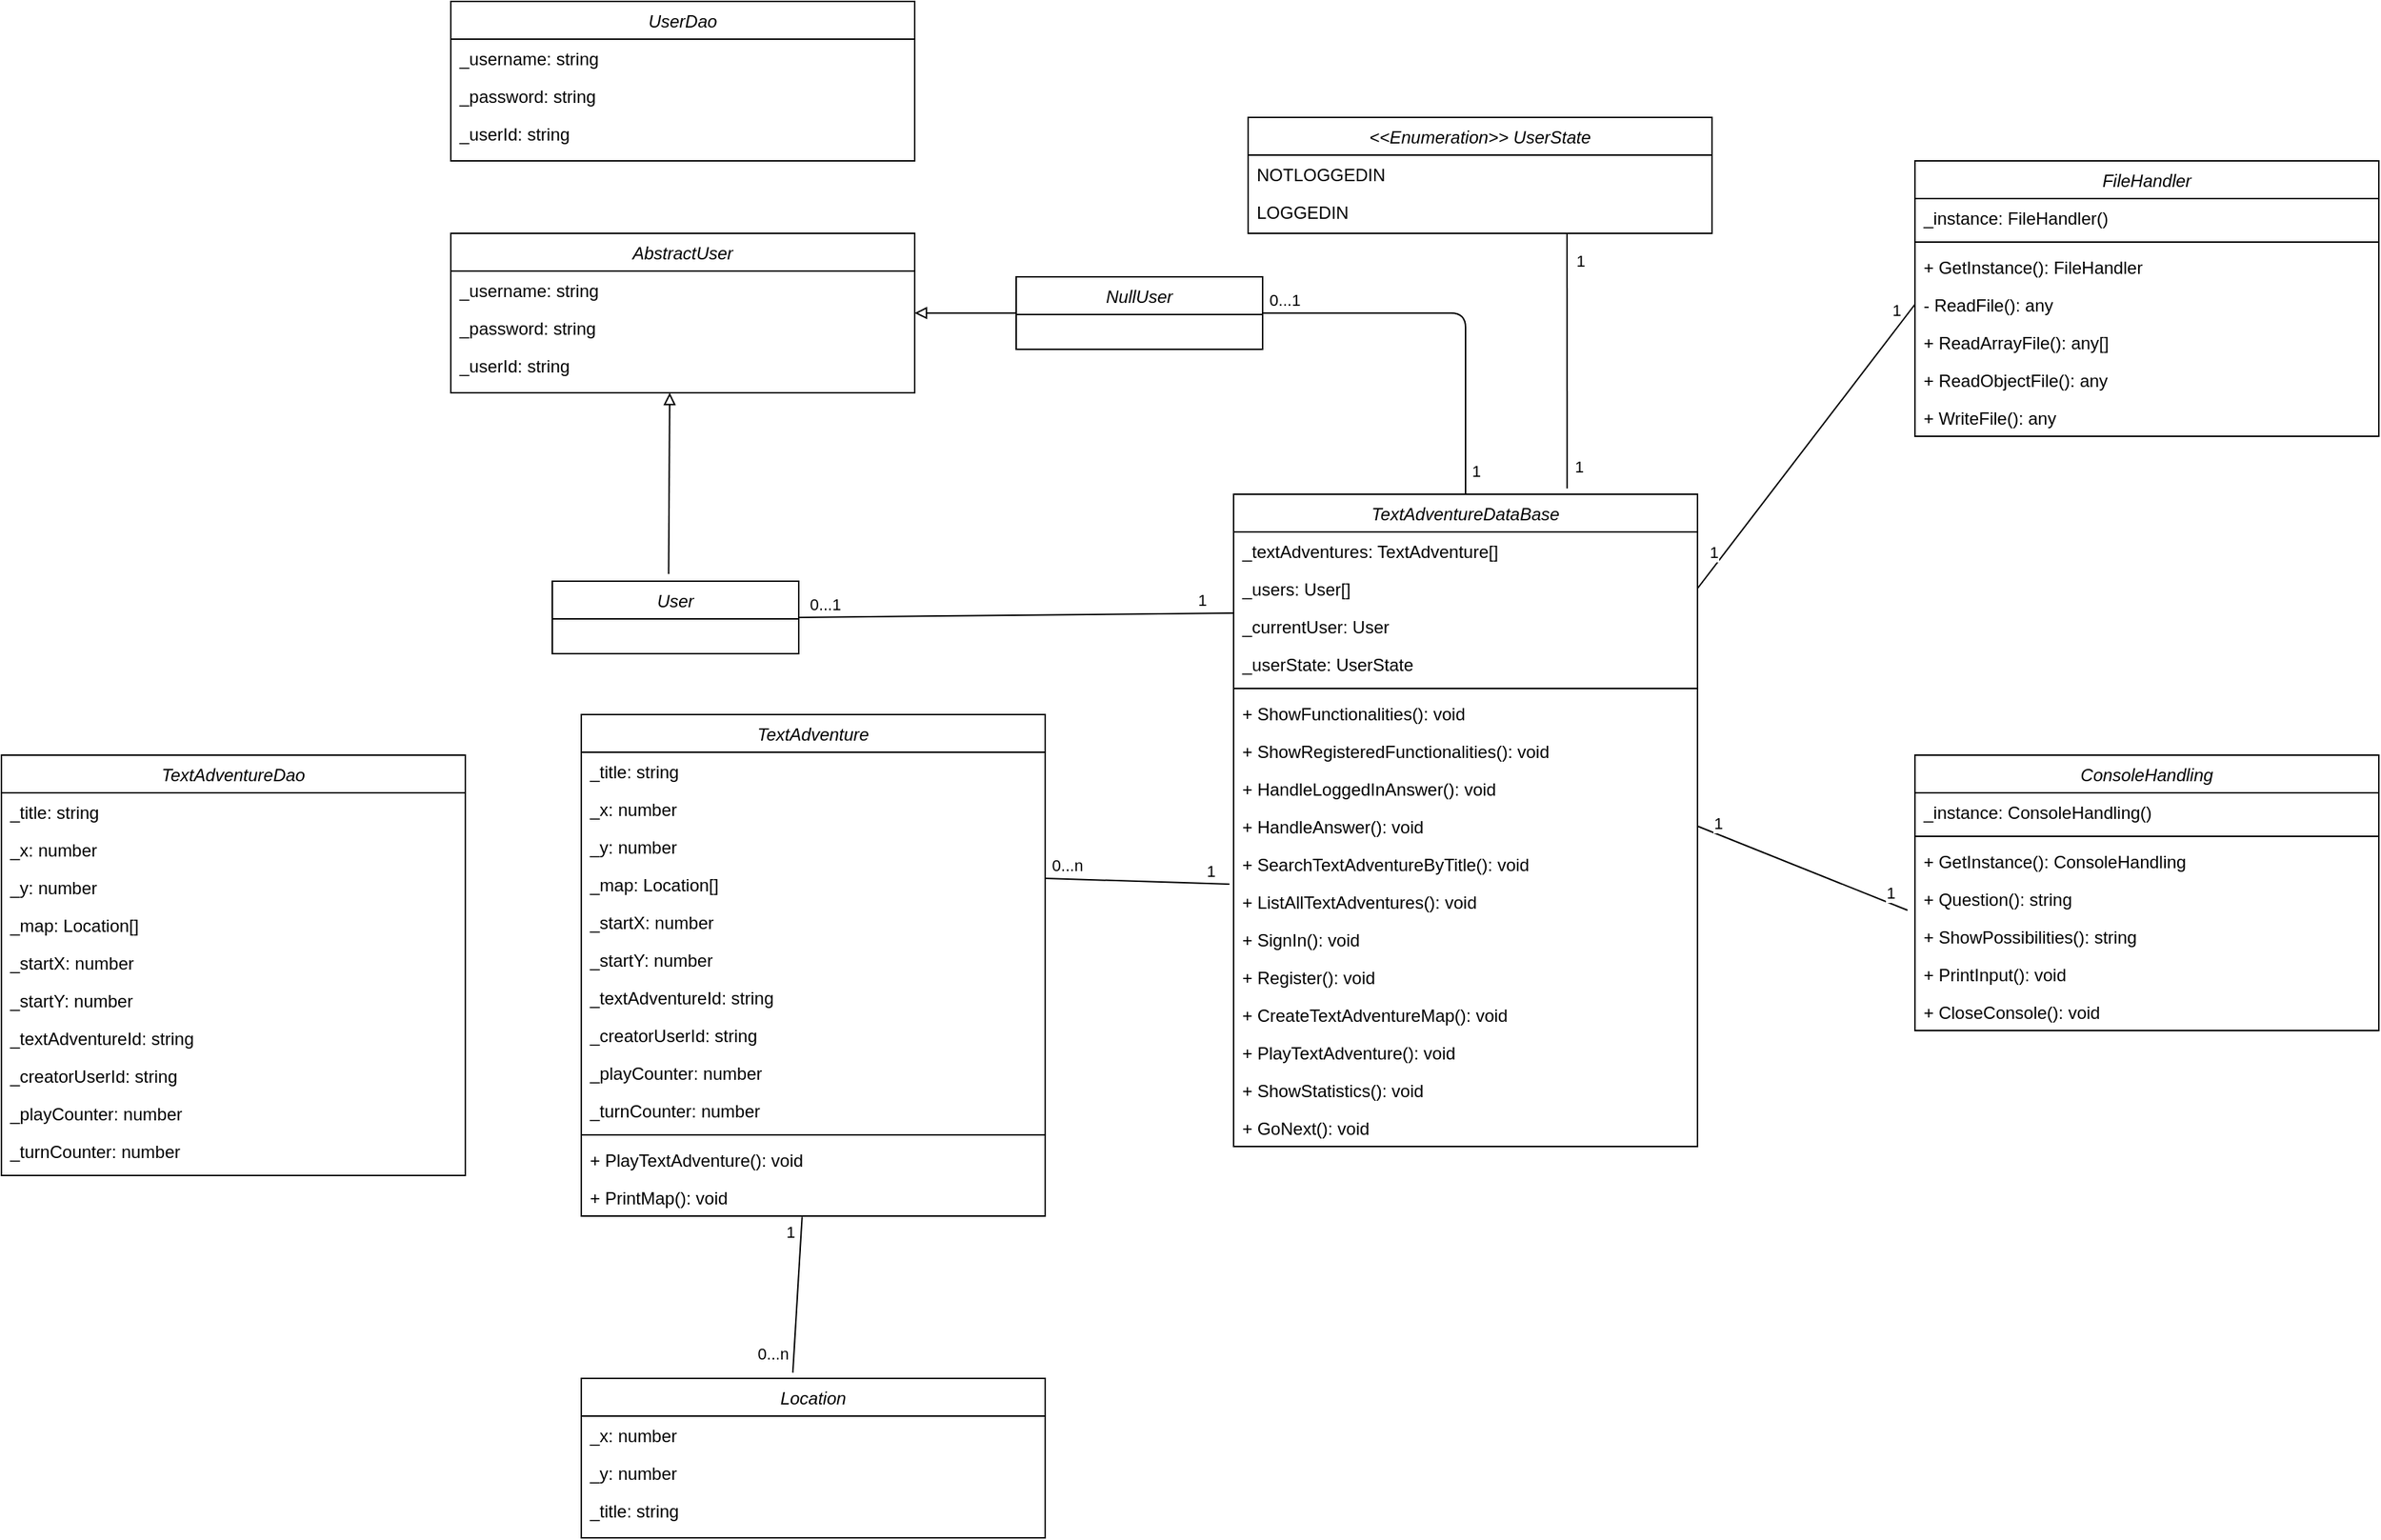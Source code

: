 <mxfile version="14.6.13" type="device"><diagram id="C5RBs43oDa-KdzZeNtuy" name="Page-1"><mxGraphModel dx="3327" dy="2054" grid="1" gridSize="10" guides="1" tooltips="1" connect="1" arrows="1" fold="1" page="1" pageScale="1" pageWidth="827" pageHeight="1169" math="0" shadow="0"><root><mxCell id="WIyWlLk6GJQsqaUBKTNV-0"/><mxCell id="WIyWlLk6GJQsqaUBKTNV-1" parent="WIyWlLk6GJQsqaUBKTNV-0"/><mxCell id="zkfFHV4jXpPFQw0GAbJ--0" value="TextAdventureDataBase" style="swimlane;fontStyle=2;align=center;verticalAlign=top;childLayout=stackLayout;horizontal=1;startSize=26;horizontalStack=0;resizeParent=1;resizeLast=0;collapsible=1;marginBottom=0;rounded=0;shadow=0;strokeWidth=1;" parent="WIyWlLk6GJQsqaUBKTNV-1" vertex="1"><mxGeometry y="130" width="320" height="450" as="geometry"><mxRectangle x="230" y="140" width="160" height="26" as="alternateBounds"/></mxGeometry></mxCell><mxCell id="zkfFHV4jXpPFQw0GAbJ--1" value="_textAdventures: TextAdventure[]" style="text;align=left;verticalAlign=top;spacingLeft=4;spacingRight=4;overflow=hidden;rotatable=0;points=[[0,0.5],[1,0.5]];portConstraint=eastwest;" parent="zkfFHV4jXpPFQw0GAbJ--0" vertex="1"><mxGeometry y="26" width="320" height="26" as="geometry"/></mxCell><mxCell id="zkfFHV4jXpPFQw0GAbJ--2" value="_users: User[]" style="text;align=left;verticalAlign=top;spacingLeft=4;spacingRight=4;overflow=hidden;rotatable=0;points=[[0,0.5],[1,0.5]];portConstraint=eastwest;rounded=0;shadow=0;html=0;" parent="zkfFHV4jXpPFQw0GAbJ--0" vertex="1"><mxGeometry y="52" width="320" height="26" as="geometry"/></mxCell><mxCell id="zkfFHV4jXpPFQw0GAbJ--3" value="_currentUser: User" style="text;align=left;verticalAlign=top;spacingLeft=4;spacingRight=4;overflow=hidden;rotatable=0;points=[[0,0.5],[1,0.5]];portConstraint=eastwest;rounded=0;shadow=0;html=0;" parent="zkfFHV4jXpPFQw0GAbJ--0" vertex="1"><mxGeometry y="78" width="320" height="26" as="geometry"/></mxCell><mxCell id="tNuY3sJJb3LExfXbA-q2-0" value="_userState: UserState" style="text;align=left;verticalAlign=top;spacingLeft=4;spacingRight=4;overflow=hidden;rotatable=0;points=[[0,0.5],[1,0.5]];portConstraint=eastwest;rounded=0;shadow=0;html=0;" vertex="1" parent="zkfFHV4jXpPFQw0GAbJ--0"><mxGeometry y="104" width="320" height="26" as="geometry"/></mxCell><mxCell id="zkfFHV4jXpPFQw0GAbJ--4" value="" style="line;html=1;strokeWidth=1;align=left;verticalAlign=middle;spacingTop=-1;spacingLeft=3;spacingRight=3;rotatable=0;labelPosition=right;points=[];portConstraint=eastwest;" parent="zkfFHV4jXpPFQw0GAbJ--0" vertex="1"><mxGeometry y="130" width="320" height="8" as="geometry"/></mxCell><mxCell id="zkfFHV4jXpPFQw0GAbJ--5" value="+ ShowFunctionalities(): void" style="text;align=left;verticalAlign=top;spacingLeft=4;spacingRight=4;overflow=hidden;rotatable=0;points=[[0,0.5],[1,0.5]];portConstraint=eastwest;" parent="zkfFHV4jXpPFQw0GAbJ--0" vertex="1"><mxGeometry y="138" width="320" height="26" as="geometry"/></mxCell><mxCell id="tNuY3sJJb3LExfXbA-q2-2" value="+ ShowRegisteredFunctionalities(): void" style="text;align=left;verticalAlign=top;spacingLeft=4;spacingRight=4;overflow=hidden;rotatable=0;points=[[0,0.5],[1,0.5]];portConstraint=eastwest;" vertex="1" parent="zkfFHV4jXpPFQw0GAbJ--0"><mxGeometry y="164" width="320" height="26" as="geometry"/></mxCell><mxCell id="tNuY3sJJb3LExfXbA-q2-4" value="+ HandleLoggedInAnswer(): void" style="text;align=left;verticalAlign=top;spacingLeft=4;spacingRight=4;overflow=hidden;rotatable=0;points=[[0,0.5],[1,0.5]];portConstraint=eastwest;" vertex="1" parent="zkfFHV4jXpPFQw0GAbJ--0"><mxGeometry y="190" width="320" height="26" as="geometry"/></mxCell><mxCell id="tNuY3sJJb3LExfXbA-q2-5" value="+ HandleAnswer(): void" style="text;align=left;verticalAlign=top;spacingLeft=4;spacingRight=4;overflow=hidden;rotatable=0;points=[[0,0.5],[1,0.5]];portConstraint=eastwest;" vertex="1" parent="zkfFHV4jXpPFQw0GAbJ--0"><mxGeometry y="216" width="320" height="26" as="geometry"/></mxCell><mxCell id="tNuY3sJJb3LExfXbA-q2-6" value="+ SearchTextAdventureByTitle(): void" style="text;align=left;verticalAlign=top;spacingLeft=4;spacingRight=4;overflow=hidden;rotatable=0;points=[[0,0.5],[1,0.5]];portConstraint=eastwest;" vertex="1" parent="zkfFHV4jXpPFQw0GAbJ--0"><mxGeometry y="242" width="320" height="26" as="geometry"/></mxCell><mxCell id="tNuY3sJJb3LExfXbA-q2-8" value="+ ListAllTextAdventures(): void" style="text;align=left;verticalAlign=top;spacingLeft=4;spacingRight=4;overflow=hidden;rotatable=0;points=[[0,0.5],[1,0.5]];portConstraint=eastwest;" vertex="1" parent="zkfFHV4jXpPFQw0GAbJ--0"><mxGeometry y="268" width="320" height="26" as="geometry"/></mxCell><mxCell id="tNuY3sJJb3LExfXbA-q2-7" value="+ SignIn(): void" style="text;align=left;verticalAlign=top;spacingLeft=4;spacingRight=4;overflow=hidden;rotatable=0;points=[[0,0.5],[1,0.5]];portConstraint=eastwest;" vertex="1" parent="zkfFHV4jXpPFQw0GAbJ--0"><mxGeometry y="294" width="320" height="26" as="geometry"/></mxCell><mxCell id="tNuY3sJJb3LExfXbA-q2-9" value="+ Register(): void" style="text;align=left;verticalAlign=top;spacingLeft=4;spacingRight=4;overflow=hidden;rotatable=0;points=[[0,0.5],[1,0.5]];portConstraint=eastwest;" vertex="1" parent="zkfFHV4jXpPFQw0GAbJ--0"><mxGeometry y="320" width="320" height="26" as="geometry"/></mxCell><mxCell id="tNuY3sJJb3LExfXbA-q2-10" value="+ CreateTextAdventureMap(): void" style="text;align=left;verticalAlign=top;spacingLeft=4;spacingRight=4;overflow=hidden;rotatable=0;points=[[0,0.5],[1,0.5]];portConstraint=eastwest;" vertex="1" parent="zkfFHV4jXpPFQw0GAbJ--0"><mxGeometry y="346" width="320" height="26" as="geometry"/></mxCell><mxCell id="tNuY3sJJb3LExfXbA-q2-11" value="+ PlayTextAdventure(): void" style="text;align=left;verticalAlign=top;spacingLeft=4;spacingRight=4;overflow=hidden;rotatable=0;points=[[0,0.5],[1,0.5]];portConstraint=eastwest;" vertex="1" parent="zkfFHV4jXpPFQw0GAbJ--0"><mxGeometry y="372" width="320" height="26" as="geometry"/></mxCell><mxCell id="tNuY3sJJb3LExfXbA-q2-12" value="+ ShowStatistics(): void" style="text;align=left;verticalAlign=top;spacingLeft=4;spacingRight=4;overflow=hidden;rotatable=0;points=[[0,0.5],[1,0.5]];portConstraint=eastwest;" vertex="1" parent="zkfFHV4jXpPFQw0GAbJ--0"><mxGeometry y="398" width="320" height="26" as="geometry"/></mxCell><mxCell id="tNuY3sJJb3LExfXbA-q2-13" value="+ GoNext(): void" style="text;align=left;verticalAlign=top;spacingLeft=4;spacingRight=4;overflow=hidden;rotatable=0;points=[[0,0.5],[1,0.5]];portConstraint=eastwest;" vertex="1" parent="zkfFHV4jXpPFQw0GAbJ--0"><mxGeometry y="424" width="320" height="26" as="geometry"/></mxCell><mxCell id="tNuY3sJJb3LExfXbA-q2-14" value="Location" style="swimlane;fontStyle=2;align=center;verticalAlign=top;childLayout=stackLayout;horizontal=1;startSize=26;horizontalStack=0;resizeParent=1;resizeLast=0;collapsible=1;marginBottom=0;rounded=0;shadow=0;strokeWidth=1;" vertex="1" parent="WIyWlLk6GJQsqaUBKTNV-1"><mxGeometry x="-450" y="740" width="320" height="110" as="geometry"><mxRectangle x="230" y="140" width="160" height="26" as="alternateBounds"/></mxGeometry></mxCell><mxCell id="tNuY3sJJb3LExfXbA-q2-16" value="_x: number" style="text;align=left;verticalAlign=top;spacingLeft=4;spacingRight=4;overflow=hidden;rotatable=0;points=[[0,0.5],[1,0.5]];portConstraint=eastwest;rounded=0;shadow=0;html=0;" vertex="1" parent="tNuY3sJJb3LExfXbA-q2-14"><mxGeometry y="26" width="320" height="26" as="geometry"/></mxCell><mxCell id="tNuY3sJJb3LExfXbA-q2-17" value="_y: number" style="text;align=left;verticalAlign=top;spacingLeft=4;spacingRight=4;overflow=hidden;rotatable=0;points=[[0,0.5],[1,0.5]];portConstraint=eastwest;rounded=0;shadow=0;html=0;" vertex="1" parent="tNuY3sJJb3LExfXbA-q2-14"><mxGeometry y="52" width="320" height="26" as="geometry"/></mxCell><mxCell id="tNuY3sJJb3LExfXbA-q2-15" value="_title: string" style="text;align=left;verticalAlign=top;spacingLeft=4;spacingRight=4;overflow=hidden;rotatable=0;points=[[0,0.5],[1,0.5]];portConstraint=eastwest;" vertex="1" parent="tNuY3sJJb3LExfXbA-q2-14"><mxGeometry y="78" width="320" height="26" as="geometry"/></mxCell><mxCell id="tNuY3sJJb3LExfXbA-q2-32" value="TextAdventure" style="swimlane;fontStyle=2;align=center;verticalAlign=top;childLayout=stackLayout;horizontal=1;startSize=26;horizontalStack=0;resizeParent=1;resizeLast=0;collapsible=1;marginBottom=0;rounded=0;shadow=0;strokeWidth=1;" vertex="1" parent="WIyWlLk6GJQsqaUBKTNV-1"><mxGeometry x="-450" y="282" width="320" height="346" as="geometry"><mxRectangle x="230" y="140" width="160" height="26" as="alternateBounds"/></mxGeometry></mxCell><mxCell id="tNuY3sJJb3LExfXbA-q2-33" value="_title: string" style="text;align=left;verticalAlign=top;spacingLeft=4;spacingRight=4;overflow=hidden;rotatable=0;points=[[0,0.5],[1,0.5]];portConstraint=eastwest;" vertex="1" parent="tNuY3sJJb3LExfXbA-q2-32"><mxGeometry y="26" width="320" height="26" as="geometry"/></mxCell><mxCell id="tNuY3sJJb3LExfXbA-q2-34" value="_x: number" style="text;align=left;verticalAlign=top;spacingLeft=4;spacingRight=4;overflow=hidden;rotatable=0;points=[[0,0.5],[1,0.5]];portConstraint=eastwest;rounded=0;shadow=0;html=0;" vertex="1" parent="tNuY3sJJb3LExfXbA-q2-32"><mxGeometry y="52" width="320" height="26" as="geometry"/></mxCell><mxCell id="tNuY3sJJb3LExfXbA-q2-35" value="_y: number" style="text;align=left;verticalAlign=top;spacingLeft=4;spacingRight=4;overflow=hidden;rotatable=0;points=[[0,0.5],[1,0.5]];portConstraint=eastwest;rounded=0;shadow=0;html=0;" vertex="1" parent="tNuY3sJJb3LExfXbA-q2-32"><mxGeometry y="78" width="320" height="26" as="geometry"/></mxCell><mxCell id="tNuY3sJJb3LExfXbA-q2-36" value="_map: Location[]" style="text;align=left;verticalAlign=top;spacingLeft=4;spacingRight=4;overflow=hidden;rotatable=0;points=[[0,0.5],[1,0.5]];portConstraint=eastwest;rounded=0;shadow=0;html=0;" vertex="1" parent="tNuY3sJJb3LExfXbA-q2-32"><mxGeometry y="104" width="320" height="26" as="geometry"/></mxCell><mxCell id="tNuY3sJJb3LExfXbA-q2-37" value="_startX: number" style="text;align=left;verticalAlign=top;spacingLeft=4;spacingRight=4;overflow=hidden;rotatable=0;points=[[0,0.5],[1,0.5]];portConstraint=eastwest;" vertex="1" parent="tNuY3sJJb3LExfXbA-q2-32"><mxGeometry y="130" width="320" height="26" as="geometry"/></mxCell><mxCell id="tNuY3sJJb3LExfXbA-q2-38" value="_startY: number" style="text;align=left;verticalAlign=top;spacingLeft=4;spacingRight=4;overflow=hidden;rotatable=0;points=[[0,0.5],[1,0.5]];portConstraint=eastwest;" vertex="1" parent="tNuY3sJJb3LExfXbA-q2-32"><mxGeometry y="156" width="320" height="26" as="geometry"/></mxCell><mxCell id="tNuY3sJJb3LExfXbA-q2-39" value="_textAdventureId: string" style="text;align=left;verticalAlign=top;spacingLeft=4;spacingRight=4;overflow=hidden;rotatable=0;points=[[0,0.5],[1,0.5]];portConstraint=eastwest;" vertex="1" parent="tNuY3sJJb3LExfXbA-q2-32"><mxGeometry y="182" width="320" height="26" as="geometry"/></mxCell><mxCell id="tNuY3sJJb3LExfXbA-q2-40" value="_creatorUserId: string" style="text;align=left;verticalAlign=top;spacingLeft=4;spacingRight=4;overflow=hidden;rotatable=0;points=[[0,0.5],[1,0.5]];portConstraint=eastwest;" vertex="1" parent="tNuY3sJJb3LExfXbA-q2-32"><mxGeometry y="208" width="320" height="26" as="geometry"/></mxCell><mxCell id="tNuY3sJJb3LExfXbA-q2-41" value="_playCounter: number" style="text;align=left;verticalAlign=top;spacingLeft=4;spacingRight=4;overflow=hidden;rotatable=0;points=[[0,0.5],[1,0.5]];portConstraint=eastwest;" vertex="1" parent="tNuY3sJJb3LExfXbA-q2-32"><mxGeometry y="234" width="320" height="26" as="geometry"/></mxCell><mxCell id="tNuY3sJJb3LExfXbA-q2-42" value="_turnCounter: number" style="text;align=left;verticalAlign=top;spacingLeft=4;spacingRight=4;overflow=hidden;rotatable=0;points=[[0,0.5],[1,0.5]];portConstraint=eastwest;" vertex="1" parent="tNuY3sJJb3LExfXbA-q2-32"><mxGeometry y="260" width="320" height="26" as="geometry"/></mxCell><mxCell id="tNuY3sJJb3LExfXbA-q2-31" value="" style="line;html=1;strokeWidth=1;align=left;verticalAlign=middle;spacingTop=-1;spacingLeft=3;spacingRight=3;rotatable=0;labelPosition=right;points=[];portConstraint=eastwest;" vertex="1" parent="tNuY3sJJb3LExfXbA-q2-32"><mxGeometry y="286" width="320" height="8" as="geometry"/></mxCell><mxCell id="tNuY3sJJb3LExfXbA-q2-43" value="+ PlayTextAdventure(): void" style="text;align=left;verticalAlign=top;spacingLeft=4;spacingRight=4;overflow=hidden;rotatable=0;points=[[0,0.5],[1,0.5]];portConstraint=eastwest;" vertex="1" parent="tNuY3sJJb3LExfXbA-q2-32"><mxGeometry y="294" width="320" height="26" as="geometry"/></mxCell><mxCell id="tNuY3sJJb3LExfXbA-q2-44" value="+ PrintMap(): void" style="text;align=left;verticalAlign=top;spacingLeft=4;spacingRight=4;overflow=hidden;rotatable=0;points=[[0,0.5],[1,0.5]];portConstraint=eastwest;" vertex="1" parent="tNuY3sJJb3LExfXbA-q2-32"><mxGeometry y="320" width="320" height="26" as="geometry"/></mxCell><mxCell id="tNuY3sJJb3LExfXbA-q2-45" value="TextAdventureDao" style="swimlane;fontStyle=2;align=center;verticalAlign=top;childLayout=stackLayout;horizontal=1;startSize=26;horizontalStack=0;resizeParent=1;resizeLast=0;collapsible=1;marginBottom=0;rounded=0;shadow=0;strokeWidth=1;" vertex="1" parent="WIyWlLk6GJQsqaUBKTNV-1"><mxGeometry x="-850" y="310" width="320" height="290" as="geometry"><mxRectangle x="230" y="140" width="160" height="26" as="alternateBounds"/></mxGeometry></mxCell><mxCell id="tNuY3sJJb3LExfXbA-q2-46" value="_title: string" style="text;align=left;verticalAlign=top;spacingLeft=4;spacingRight=4;overflow=hidden;rotatable=0;points=[[0,0.5],[1,0.5]];portConstraint=eastwest;" vertex="1" parent="tNuY3sJJb3LExfXbA-q2-45"><mxGeometry y="26" width="320" height="26" as="geometry"/></mxCell><mxCell id="tNuY3sJJb3LExfXbA-q2-47" value="_x: number" style="text;align=left;verticalAlign=top;spacingLeft=4;spacingRight=4;overflow=hidden;rotatable=0;points=[[0,0.5],[1,0.5]];portConstraint=eastwest;rounded=0;shadow=0;html=0;" vertex="1" parent="tNuY3sJJb3LExfXbA-q2-45"><mxGeometry y="52" width="320" height="26" as="geometry"/></mxCell><mxCell id="tNuY3sJJb3LExfXbA-q2-48" value="_y: number" style="text;align=left;verticalAlign=top;spacingLeft=4;spacingRight=4;overflow=hidden;rotatable=0;points=[[0,0.5],[1,0.5]];portConstraint=eastwest;rounded=0;shadow=0;html=0;" vertex="1" parent="tNuY3sJJb3LExfXbA-q2-45"><mxGeometry y="78" width="320" height="26" as="geometry"/></mxCell><mxCell id="tNuY3sJJb3LExfXbA-q2-49" value="_map: Location[]" style="text;align=left;verticalAlign=top;spacingLeft=4;spacingRight=4;overflow=hidden;rotatable=0;points=[[0,0.5],[1,0.5]];portConstraint=eastwest;rounded=0;shadow=0;html=0;" vertex="1" parent="tNuY3sJJb3LExfXbA-q2-45"><mxGeometry y="104" width="320" height="26" as="geometry"/></mxCell><mxCell id="tNuY3sJJb3LExfXbA-q2-50" value="_startX: number" style="text;align=left;verticalAlign=top;spacingLeft=4;spacingRight=4;overflow=hidden;rotatable=0;points=[[0,0.5],[1,0.5]];portConstraint=eastwest;" vertex="1" parent="tNuY3sJJb3LExfXbA-q2-45"><mxGeometry y="130" width="320" height="26" as="geometry"/></mxCell><mxCell id="tNuY3sJJb3LExfXbA-q2-51" value="_startY: number" style="text;align=left;verticalAlign=top;spacingLeft=4;spacingRight=4;overflow=hidden;rotatable=0;points=[[0,0.5],[1,0.5]];portConstraint=eastwest;" vertex="1" parent="tNuY3sJJb3LExfXbA-q2-45"><mxGeometry y="156" width="320" height="26" as="geometry"/></mxCell><mxCell id="tNuY3sJJb3LExfXbA-q2-52" value="_textAdventureId: string" style="text;align=left;verticalAlign=top;spacingLeft=4;spacingRight=4;overflow=hidden;rotatable=0;points=[[0,0.5],[1,0.5]];portConstraint=eastwest;" vertex="1" parent="tNuY3sJJb3LExfXbA-q2-45"><mxGeometry y="182" width="320" height="26" as="geometry"/></mxCell><mxCell id="tNuY3sJJb3LExfXbA-q2-53" value="_creatorUserId: string" style="text;align=left;verticalAlign=top;spacingLeft=4;spacingRight=4;overflow=hidden;rotatable=0;points=[[0,0.5],[1,0.5]];portConstraint=eastwest;" vertex="1" parent="tNuY3sJJb3LExfXbA-q2-45"><mxGeometry y="208" width="320" height="26" as="geometry"/></mxCell><mxCell id="tNuY3sJJb3LExfXbA-q2-54" value="_playCounter: number" style="text;align=left;verticalAlign=top;spacingLeft=4;spacingRight=4;overflow=hidden;rotatable=0;points=[[0,0.5],[1,0.5]];portConstraint=eastwest;" vertex="1" parent="tNuY3sJJb3LExfXbA-q2-45"><mxGeometry y="234" width="320" height="26" as="geometry"/></mxCell><mxCell id="tNuY3sJJb3LExfXbA-q2-55" value="_turnCounter: number" style="text;align=left;verticalAlign=top;spacingLeft=4;spacingRight=4;overflow=hidden;rotatable=0;points=[[0,0.5],[1,0.5]];portConstraint=eastwest;" vertex="1" parent="tNuY3sJJb3LExfXbA-q2-45"><mxGeometry y="260" width="320" height="26" as="geometry"/></mxCell><mxCell id="tNuY3sJJb3LExfXbA-q2-59" value="FileHandler" style="swimlane;fontStyle=2;align=center;verticalAlign=top;childLayout=stackLayout;horizontal=1;startSize=26;horizontalStack=0;resizeParent=1;resizeLast=0;collapsible=1;marginBottom=0;rounded=0;shadow=0;strokeWidth=1;" vertex="1" parent="WIyWlLk6GJQsqaUBKTNV-1"><mxGeometry x="470" y="-100" width="320" height="190" as="geometry"><mxRectangle x="230" y="140" width="160" height="26" as="alternateBounds"/></mxGeometry></mxCell><mxCell id="tNuY3sJJb3LExfXbA-q2-60" value="_instance: FileHandler()" style="text;align=left;verticalAlign=top;spacingLeft=4;spacingRight=4;overflow=hidden;rotatable=0;points=[[0,0.5],[1,0.5]];portConstraint=eastwest;" vertex="1" parent="tNuY3sJJb3LExfXbA-q2-59"><mxGeometry y="26" width="320" height="26" as="geometry"/></mxCell><mxCell id="tNuY3sJJb3LExfXbA-q2-70" value="" style="line;html=1;strokeWidth=1;align=left;verticalAlign=middle;spacingTop=-1;spacingLeft=3;spacingRight=3;rotatable=0;labelPosition=right;points=[];portConstraint=eastwest;" vertex="1" parent="tNuY3sJJb3LExfXbA-q2-59"><mxGeometry y="52" width="320" height="8" as="geometry"/></mxCell><mxCell id="tNuY3sJJb3LExfXbA-q2-71" value="+ GetInstance(): FileHandler" style="text;align=left;verticalAlign=top;spacingLeft=4;spacingRight=4;overflow=hidden;rotatable=0;points=[[0,0.5],[1,0.5]];portConstraint=eastwest;" vertex="1" parent="tNuY3sJJb3LExfXbA-q2-59"><mxGeometry y="60" width="320" height="26" as="geometry"/></mxCell><mxCell id="tNuY3sJJb3LExfXbA-q2-72" value="- ReadFile(): any" style="text;align=left;verticalAlign=top;spacingLeft=4;spacingRight=4;overflow=hidden;rotatable=0;points=[[0,0.5],[1,0.5]];portConstraint=eastwest;" vertex="1" parent="tNuY3sJJb3LExfXbA-q2-59"><mxGeometry y="86" width="320" height="26" as="geometry"/></mxCell><mxCell id="tNuY3sJJb3LExfXbA-q2-73" value="+ ReadArrayFile(): any[]" style="text;align=left;verticalAlign=top;spacingLeft=4;spacingRight=4;overflow=hidden;rotatable=0;points=[[0,0.5],[1,0.5]];portConstraint=eastwest;" vertex="1" parent="tNuY3sJJb3LExfXbA-q2-59"><mxGeometry y="112" width="320" height="26" as="geometry"/></mxCell><mxCell id="tNuY3sJJb3LExfXbA-q2-74" value="+ ReadObjectFile(): any" style="text;align=left;verticalAlign=top;spacingLeft=4;spacingRight=4;overflow=hidden;rotatable=0;points=[[0,0.5],[1,0.5]];portConstraint=eastwest;" vertex="1" parent="tNuY3sJJb3LExfXbA-q2-59"><mxGeometry y="138" width="320" height="26" as="geometry"/></mxCell><mxCell id="tNuY3sJJb3LExfXbA-q2-75" value="+ WriteFile(): any" style="text;align=left;verticalAlign=top;spacingLeft=4;spacingRight=4;overflow=hidden;rotatable=0;points=[[0,0.5],[1,0.5]];portConstraint=eastwest;" vertex="1" parent="tNuY3sJJb3LExfXbA-q2-59"><mxGeometry y="164" width="320" height="26" as="geometry"/></mxCell><mxCell id="tNuY3sJJb3LExfXbA-q2-76" value="ConsoleHandling" style="swimlane;fontStyle=2;align=center;verticalAlign=top;childLayout=stackLayout;horizontal=1;startSize=26;horizontalStack=0;resizeParent=1;resizeLast=0;collapsible=1;marginBottom=0;rounded=0;shadow=0;strokeWidth=1;" vertex="1" parent="WIyWlLk6GJQsqaUBKTNV-1"><mxGeometry x="470" y="310" width="320" height="190" as="geometry"><mxRectangle x="230" y="140" width="160" height="26" as="alternateBounds"/></mxGeometry></mxCell><mxCell id="tNuY3sJJb3LExfXbA-q2-77" value="_instance: ConsoleHandling()" style="text;align=left;verticalAlign=top;spacingLeft=4;spacingRight=4;overflow=hidden;rotatable=0;points=[[0,0.5],[1,0.5]];portConstraint=eastwest;" vertex="1" parent="tNuY3sJJb3LExfXbA-q2-76"><mxGeometry y="26" width="320" height="26" as="geometry"/></mxCell><mxCell id="tNuY3sJJb3LExfXbA-q2-78" value="" style="line;html=1;strokeWidth=1;align=left;verticalAlign=middle;spacingTop=-1;spacingLeft=3;spacingRight=3;rotatable=0;labelPosition=right;points=[];portConstraint=eastwest;" vertex="1" parent="tNuY3sJJb3LExfXbA-q2-76"><mxGeometry y="52" width="320" height="8" as="geometry"/></mxCell><mxCell id="tNuY3sJJb3LExfXbA-q2-79" value="+ GetInstance(): ConsoleHandling" style="text;align=left;verticalAlign=top;spacingLeft=4;spacingRight=4;overflow=hidden;rotatable=0;points=[[0,0.5],[1,0.5]];portConstraint=eastwest;" vertex="1" parent="tNuY3sJJb3LExfXbA-q2-76"><mxGeometry y="60" width="320" height="26" as="geometry"/></mxCell><mxCell id="tNuY3sJJb3LExfXbA-q2-80" value="+ Question(): string" style="text;align=left;verticalAlign=top;spacingLeft=4;spacingRight=4;overflow=hidden;rotatable=0;points=[[0,0.5],[1,0.5]];portConstraint=eastwest;" vertex="1" parent="tNuY3sJJb3LExfXbA-q2-76"><mxGeometry y="86" width="320" height="26" as="geometry"/></mxCell><mxCell id="tNuY3sJJb3LExfXbA-q2-81" value="+ ShowPossibilities(): string" style="text;align=left;verticalAlign=top;spacingLeft=4;spacingRight=4;overflow=hidden;rotatable=0;points=[[0,0.5],[1,0.5]];portConstraint=eastwest;" vertex="1" parent="tNuY3sJJb3LExfXbA-q2-76"><mxGeometry y="112" width="320" height="26" as="geometry"/></mxCell><mxCell id="tNuY3sJJb3LExfXbA-q2-82" value="+ PrintInput(): void" style="text;align=left;verticalAlign=top;spacingLeft=4;spacingRight=4;overflow=hidden;rotatable=0;points=[[0,0.5],[1,0.5]];portConstraint=eastwest;" vertex="1" parent="tNuY3sJJb3LExfXbA-q2-76"><mxGeometry y="138" width="320" height="26" as="geometry"/></mxCell><mxCell id="tNuY3sJJb3LExfXbA-q2-83" value="+ CloseConsole(): void" style="text;align=left;verticalAlign=top;spacingLeft=4;spacingRight=4;overflow=hidden;rotatable=0;points=[[0,0.5],[1,0.5]];portConstraint=eastwest;" vertex="1" parent="tNuY3sJJb3LExfXbA-q2-76"><mxGeometry y="164" width="320" height="26" as="geometry"/></mxCell><mxCell id="tNuY3sJJb3LExfXbA-q2-84" value="AbstractUser" style="swimlane;fontStyle=2;align=center;verticalAlign=top;childLayout=stackLayout;horizontal=1;startSize=26;horizontalStack=0;resizeParent=1;resizeLast=0;collapsible=1;marginBottom=0;rounded=0;shadow=0;strokeWidth=1;" vertex="1" parent="WIyWlLk6GJQsqaUBKTNV-1"><mxGeometry x="-540" y="-50" width="320" height="110" as="geometry"><mxRectangle x="230" y="140" width="160" height="26" as="alternateBounds"/></mxGeometry></mxCell><mxCell id="tNuY3sJJb3LExfXbA-q2-85" value="_username: string" style="text;align=left;verticalAlign=top;spacingLeft=4;spacingRight=4;overflow=hidden;rotatable=0;points=[[0,0.5],[1,0.5]];portConstraint=eastwest;rounded=0;shadow=0;html=0;" vertex="1" parent="tNuY3sJJb3LExfXbA-q2-84"><mxGeometry y="26" width="320" height="26" as="geometry"/></mxCell><mxCell id="tNuY3sJJb3LExfXbA-q2-86" value="_password: string" style="text;align=left;verticalAlign=top;spacingLeft=4;spacingRight=4;overflow=hidden;rotatable=0;points=[[0,0.5],[1,0.5]];portConstraint=eastwest;rounded=0;shadow=0;html=0;" vertex="1" parent="tNuY3sJJb3LExfXbA-q2-84"><mxGeometry y="52" width="320" height="26" as="geometry"/></mxCell><mxCell id="tNuY3sJJb3LExfXbA-q2-87" value="_userId: string" style="text;align=left;verticalAlign=top;spacingLeft=4;spacingRight=4;overflow=hidden;rotatable=0;points=[[0,0.5],[1,0.5]];portConstraint=eastwest;" vertex="1" parent="tNuY3sJJb3LExfXbA-q2-84"><mxGeometry y="78" width="320" height="26" as="geometry"/></mxCell><mxCell id="tNuY3sJJb3LExfXbA-q2-88" value="User" style="swimlane;fontStyle=2;align=center;verticalAlign=top;childLayout=stackLayout;horizontal=1;startSize=26;horizontalStack=0;resizeParent=1;resizeLast=0;collapsible=1;marginBottom=0;rounded=0;shadow=0;strokeWidth=1;" vertex="1" parent="WIyWlLk6GJQsqaUBKTNV-1"><mxGeometry x="-470" y="190" width="170" height="50" as="geometry"><mxRectangle x="230" y="140" width="160" height="26" as="alternateBounds"/></mxGeometry></mxCell><mxCell id="tNuY3sJJb3LExfXbA-q2-92" value="NullUser" style="swimlane;fontStyle=2;align=center;verticalAlign=top;childLayout=stackLayout;horizontal=1;startSize=26;horizontalStack=0;resizeParent=1;resizeLast=0;collapsible=1;marginBottom=0;rounded=0;shadow=0;strokeWidth=1;" vertex="1" parent="WIyWlLk6GJQsqaUBKTNV-1"><mxGeometry x="-150" y="-20" width="170" height="50" as="geometry"><mxRectangle x="230" y="140" width="160" height="26" as="alternateBounds"/></mxGeometry></mxCell><mxCell id="tNuY3sJJb3LExfXbA-q2-97" value="&lt;&lt;Enumeration&gt;&gt; UserState" style="swimlane;fontStyle=2;align=center;verticalAlign=top;childLayout=stackLayout;horizontal=1;startSize=26;horizontalStack=0;resizeParent=1;resizeLast=0;collapsible=1;marginBottom=0;rounded=0;shadow=0;strokeWidth=1;" vertex="1" parent="WIyWlLk6GJQsqaUBKTNV-1"><mxGeometry x="10" y="-130" width="320" height="80" as="geometry"><mxRectangle x="230" y="140" width="160" height="26" as="alternateBounds"/></mxGeometry></mxCell><mxCell id="tNuY3sJJb3LExfXbA-q2-101" value="NOTLOGGEDIN" style="text;align=left;verticalAlign=top;spacingLeft=4;spacingRight=4;overflow=hidden;rotatable=0;points=[[0,0.5],[1,0.5]];portConstraint=eastwest;rounded=0;shadow=0;html=0;" vertex="1" parent="tNuY3sJJb3LExfXbA-q2-97"><mxGeometry y="26" width="320" height="26" as="geometry"/></mxCell><mxCell id="tNuY3sJJb3LExfXbA-q2-102" value="LOGGEDIN" style="text;align=left;verticalAlign=top;spacingLeft=4;spacingRight=4;overflow=hidden;rotatable=0;points=[[0,0.5],[1,0.5]];portConstraint=eastwest;rounded=0;shadow=0;html=0;" vertex="1" parent="tNuY3sJJb3LExfXbA-q2-97"><mxGeometry y="52" width="320" height="26" as="geometry"/></mxCell><mxCell id="tNuY3sJJb3LExfXbA-q2-105" value="" style="endArrow=block;html=1;exitX=0.472;exitY=-0.1;exitDx=0;exitDy=0;exitPerimeter=0;endFill=0;" edge="1" parent="WIyWlLk6GJQsqaUBKTNV-1" source="tNuY3sJJb3LExfXbA-q2-88"><mxGeometry width="50" height="50" relative="1" as="geometry"><mxPoint x="-270" y="320" as="sourcePoint"/><mxPoint x="-389" y="60" as="targetPoint"/></mxGeometry></mxCell><mxCell id="tNuY3sJJb3LExfXbA-q2-106" value="" style="endArrow=block;html=1;exitX=0;exitY=0.5;exitDx=0;exitDy=0;endFill=0;entryX=1;entryY=0.115;entryDx=0;entryDy=0;entryPerimeter=0;" edge="1" parent="WIyWlLk6GJQsqaUBKTNV-1" source="tNuY3sJJb3LExfXbA-q2-92" target="tNuY3sJJb3LExfXbA-q2-86"><mxGeometry width="50" height="50" relative="1" as="geometry"><mxPoint x="-159.96" y="135" as="sourcePoint"/><mxPoint x="-160" as="targetPoint"/></mxGeometry></mxCell><mxCell id="tNuY3sJJb3LExfXbA-q2-107" value="" style="endArrow=none;html=1;entryX=0.5;entryY=0;entryDx=0;entryDy=0;exitX=1;exitY=0.5;exitDx=0;exitDy=0;" edge="1" parent="WIyWlLk6GJQsqaUBKTNV-1" source="tNuY3sJJb3LExfXbA-q2-92" target="zkfFHV4jXpPFQw0GAbJ--0"><mxGeometry width="50" height="50" relative="1" as="geometry"><mxPoint x="-270" y="320" as="sourcePoint"/><mxPoint x="-220" y="270" as="targetPoint"/><Array as="points"><mxPoint x="160" y="5"/></Array></mxGeometry></mxCell><mxCell id="tNuY3sJJb3LExfXbA-q2-125" value="0...1" style="edgeLabel;html=1;align=center;verticalAlign=middle;resizable=0;points=[];" vertex="1" connectable="0" parent="tNuY3sJJb3LExfXbA-q2-107"><mxGeometry x="-0.885" y="-5" relative="1" as="geometry"><mxPoint y="-14" as="offset"/></mxGeometry></mxCell><mxCell id="tNuY3sJJb3LExfXbA-q2-126" value="1" style="edgeLabel;html=1;align=center;verticalAlign=middle;resizable=0;points=[];" vertex="1" connectable="0" parent="tNuY3sJJb3LExfXbA-q2-107"><mxGeometry x="0.863" y="1" relative="1" as="geometry"><mxPoint x="6" y="2" as="offset"/></mxGeometry></mxCell><mxCell id="tNuY3sJJb3LExfXbA-q2-108" value="" style="endArrow=none;html=1;exitX=1;exitY=0.5;exitDx=0;exitDy=0;entryX=0;entryY=0.154;entryDx=0;entryDy=0;entryPerimeter=0;" edge="1" parent="WIyWlLk6GJQsqaUBKTNV-1" source="tNuY3sJJb3LExfXbA-q2-88" target="zkfFHV4jXpPFQw0GAbJ--3"><mxGeometry width="50" height="50" relative="1" as="geometry"><mxPoint x="-270" y="260" as="sourcePoint"/><mxPoint x="-10" y="221" as="targetPoint"/></mxGeometry></mxCell><mxCell id="tNuY3sJJb3LExfXbA-q2-127" value="1" style="edgeLabel;html=1;align=center;verticalAlign=middle;resizable=0;points=[];" vertex="1" connectable="0" parent="tNuY3sJJb3LExfXbA-q2-108"><mxGeometry x="0.851" y="-1" relative="1" as="geometry"><mxPoint y="-10" as="offset"/></mxGeometry></mxCell><mxCell id="tNuY3sJJb3LExfXbA-q2-128" value="0...1" style="edgeLabel;html=1;align=center;verticalAlign=middle;resizable=0;points=[];" vertex="1" connectable="0" parent="tNuY3sJJb3LExfXbA-q2-108"><mxGeometry x="-0.882" y="-1" relative="1" as="geometry"><mxPoint y="-10" as="offset"/></mxGeometry></mxCell><mxCell id="tNuY3sJJb3LExfXbA-q2-110" value="" style="endArrow=none;html=1;entryX=-0.016;entryY=0.808;entryDx=0;entryDy=0;entryPerimeter=0;exitX=1;exitY=0.5;exitDx=0;exitDy=0;" edge="1" parent="WIyWlLk6GJQsqaUBKTNV-1" source="tNuY3sJJb3LExfXbA-q2-5" target="tNuY3sJJb3LExfXbA-q2-80"><mxGeometry width="50" height="50" relative="1" as="geometry"><mxPoint x="280" y="220" as="sourcePoint"/><mxPoint x="330" y="170" as="targetPoint"/></mxGeometry></mxCell><mxCell id="tNuY3sJJb3LExfXbA-q2-120" value="1" style="edgeLabel;html=1;align=center;verticalAlign=middle;resizable=0;points=[];" vertex="1" connectable="0" parent="tNuY3sJJb3LExfXbA-q2-110"><mxGeometry x="-0.823" y="3" relative="1" as="geometry"><mxPoint y="-5" as="offset"/></mxGeometry></mxCell><mxCell id="tNuY3sJJb3LExfXbA-q2-121" value="1" style="edgeLabel;html=1;align=center;verticalAlign=middle;resizable=0;points=[];" vertex="1" connectable="0" parent="tNuY3sJJb3LExfXbA-q2-110"><mxGeometry x="0.836" y="-1" relative="1" as="geometry"><mxPoint y="-9" as="offset"/></mxGeometry></mxCell><mxCell id="tNuY3sJJb3LExfXbA-q2-112" value="" style="endArrow=none;html=1;entryX=0;entryY=0.5;entryDx=0;entryDy=0;exitX=1;exitY=0.5;exitDx=0;exitDy=0;" edge="1" parent="WIyWlLk6GJQsqaUBKTNV-1" source="zkfFHV4jXpPFQw0GAbJ--2" target="tNuY3sJJb3LExfXbA-q2-72"><mxGeometry width="50" height="50" relative="1" as="geometry"><mxPoint x="280" y="280" as="sourcePoint"/><mxPoint x="330" y="230" as="targetPoint"/></mxGeometry></mxCell><mxCell id="tNuY3sJJb3LExfXbA-q2-123" value="1" style="edgeLabel;html=1;align=center;verticalAlign=middle;resizable=0;points=[];" vertex="1" connectable="0" parent="tNuY3sJJb3LExfXbA-q2-112"><mxGeometry x="-0.852" y="1" relative="1" as="geometry"><mxPoint y="-10" as="offset"/></mxGeometry></mxCell><mxCell id="tNuY3sJJb3LExfXbA-q2-124" value="1" style="edgeLabel;html=1;align=center;verticalAlign=middle;resizable=0;points=[];" vertex="1" connectable="0" parent="tNuY3sJJb3LExfXbA-q2-112"><mxGeometry x="0.851" y="3" relative="1" as="geometry"><mxPoint y="-9" as="offset"/></mxGeometry></mxCell><mxCell id="tNuY3sJJb3LExfXbA-q2-113" value="" style="endArrow=none;html=1;exitX=0.719;exitY=-0.009;exitDx=0;exitDy=0;exitPerimeter=0;" edge="1" parent="WIyWlLk6GJQsqaUBKTNV-1" source="zkfFHV4jXpPFQw0GAbJ--0"><mxGeometry width="50" height="50" relative="1" as="geometry"><mxPoint x="-10" y="280" as="sourcePoint"/><mxPoint x="230" y="-50" as="targetPoint"/></mxGeometry></mxCell><mxCell id="tNuY3sJJb3LExfXbA-q2-131" value="1" style="edgeLabel;html=1;align=center;verticalAlign=middle;resizable=0;points=[];" vertex="1" connectable="0" parent="tNuY3sJJb3LExfXbA-q2-113"><mxGeometry x="0.791" y="-1" relative="1" as="geometry"><mxPoint x="8" as="offset"/></mxGeometry></mxCell><mxCell id="tNuY3sJJb3LExfXbA-q2-132" value="1" style="edgeLabel;html=1;align=center;verticalAlign=middle;resizable=0;points=[];" vertex="1" connectable="0" parent="tNuY3sJJb3LExfXbA-q2-113"><mxGeometry x="-0.827" y="1" relative="1" as="geometry"><mxPoint x="9" as="offset"/></mxGeometry></mxCell><mxCell id="tNuY3sJJb3LExfXbA-q2-114" value="" style="endArrow=none;html=1;exitX=1;exitY=0.5;exitDx=0;exitDy=0;entryX=-0.009;entryY=0.192;entryDx=0;entryDy=0;entryPerimeter=0;" edge="1" parent="WIyWlLk6GJQsqaUBKTNV-1"><mxGeometry width="50" height="50" relative="1" as="geometry"><mxPoint x="-130" y="395.0" as="sourcePoint"/><mxPoint x="-2.88" y="398.992" as="targetPoint"/></mxGeometry></mxCell><mxCell id="tNuY3sJJb3LExfXbA-q2-133" value="1" style="edgeLabel;html=1;align=center;verticalAlign=middle;resizable=0;points=[];" vertex="1" connectable="0" parent="tNuY3sJJb3LExfXbA-q2-114"><mxGeometry x="0.788" y="-1" relative="1" as="geometry"><mxPoint y="-10" as="offset"/></mxGeometry></mxCell><mxCell id="tNuY3sJJb3LExfXbA-q2-134" value="0...n" style="edgeLabel;html=1;align=center;verticalAlign=middle;resizable=0;points=[];" vertex="1" connectable="0" parent="tNuY3sJJb3LExfXbA-q2-114"><mxGeometry x="-0.823" relative="1" as="geometry"><mxPoint x="3" y="-10" as="offset"/></mxGeometry></mxCell><mxCell id="tNuY3sJJb3LExfXbA-q2-115" value="" style="endArrow=none;html=1;exitX=0.456;exitY=-0.036;exitDx=0;exitDy=0;exitPerimeter=0;entryX=0.476;entryY=1.023;entryDx=0;entryDy=0;entryPerimeter=0;" edge="1" parent="WIyWlLk6GJQsqaUBKTNV-1" source="tNuY3sJJb3LExfXbA-q2-14" target="tNuY3sJJb3LExfXbA-q2-44"><mxGeometry width="50" height="50" relative="1" as="geometry"><mxPoint x="-10" y="730" as="sourcePoint"/><mxPoint x="-404" y="638" as="targetPoint"/></mxGeometry></mxCell><mxCell id="tNuY3sJJb3LExfXbA-q2-129" value="0...n" style="edgeLabel;html=1;align=center;verticalAlign=middle;resizable=0;points=[];" vertex="1" connectable="0" parent="tNuY3sJJb3LExfXbA-q2-115"><mxGeometry x="-0.751" y="4" relative="1" as="geometry"><mxPoint x="-11" as="offset"/></mxGeometry></mxCell><mxCell id="tNuY3sJJb3LExfXbA-q2-130" value="1" style="edgeLabel;html=1;align=center;verticalAlign=middle;resizable=0;points=[];" vertex="1" connectable="0" parent="tNuY3sJJb3LExfXbA-q2-115"><mxGeometry x="0.807" relative="1" as="geometry"><mxPoint x="-8" as="offset"/></mxGeometry></mxCell><mxCell id="tNuY3sJJb3LExfXbA-q2-116" value="UserDao" style="swimlane;fontStyle=2;align=center;verticalAlign=top;childLayout=stackLayout;horizontal=1;startSize=26;horizontalStack=0;resizeParent=1;resizeLast=0;collapsible=1;marginBottom=0;rounded=0;shadow=0;strokeWidth=1;" vertex="1" parent="WIyWlLk6GJQsqaUBKTNV-1"><mxGeometry x="-540" y="-210" width="320" height="110" as="geometry"><mxRectangle x="230" y="140" width="160" height="26" as="alternateBounds"/></mxGeometry></mxCell><mxCell id="tNuY3sJJb3LExfXbA-q2-117" value="_username: string" style="text;align=left;verticalAlign=top;spacingLeft=4;spacingRight=4;overflow=hidden;rotatable=0;points=[[0,0.5],[1,0.5]];portConstraint=eastwest;rounded=0;shadow=0;html=0;" vertex="1" parent="tNuY3sJJb3LExfXbA-q2-116"><mxGeometry y="26" width="320" height="26" as="geometry"/></mxCell><mxCell id="tNuY3sJJb3LExfXbA-q2-118" value="_password: string" style="text;align=left;verticalAlign=top;spacingLeft=4;spacingRight=4;overflow=hidden;rotatable=0;points=[[0,0.5],[1,0.5]];portConstraint=eastwest;rounded=0;shadow=0;html=0;" vertex="1" parent="tNuY3sJJb3LExfXbA-q2-116"><mxGeometry y="52" width="320" height="26" as="geometry"/></mxCell><mxCell id="tNuY3sJJb3LExfXbA-q2-119" value="_userId: string" style="text;align=left;verticalAlign=top;spacingLeft=4;spacingRight=4;overflow=hidden;rotatable=0;points=[[0,0.5],[1,0.5]];portConstraint=eastwest;" vertex="1" parent="tNuY3sJJb3LExfXbA-q2-116"><mxGeometry y="78" width="320" height="26" as="geometry"/></mxCell></root></mxGraphModel></diagram></mxfile>
